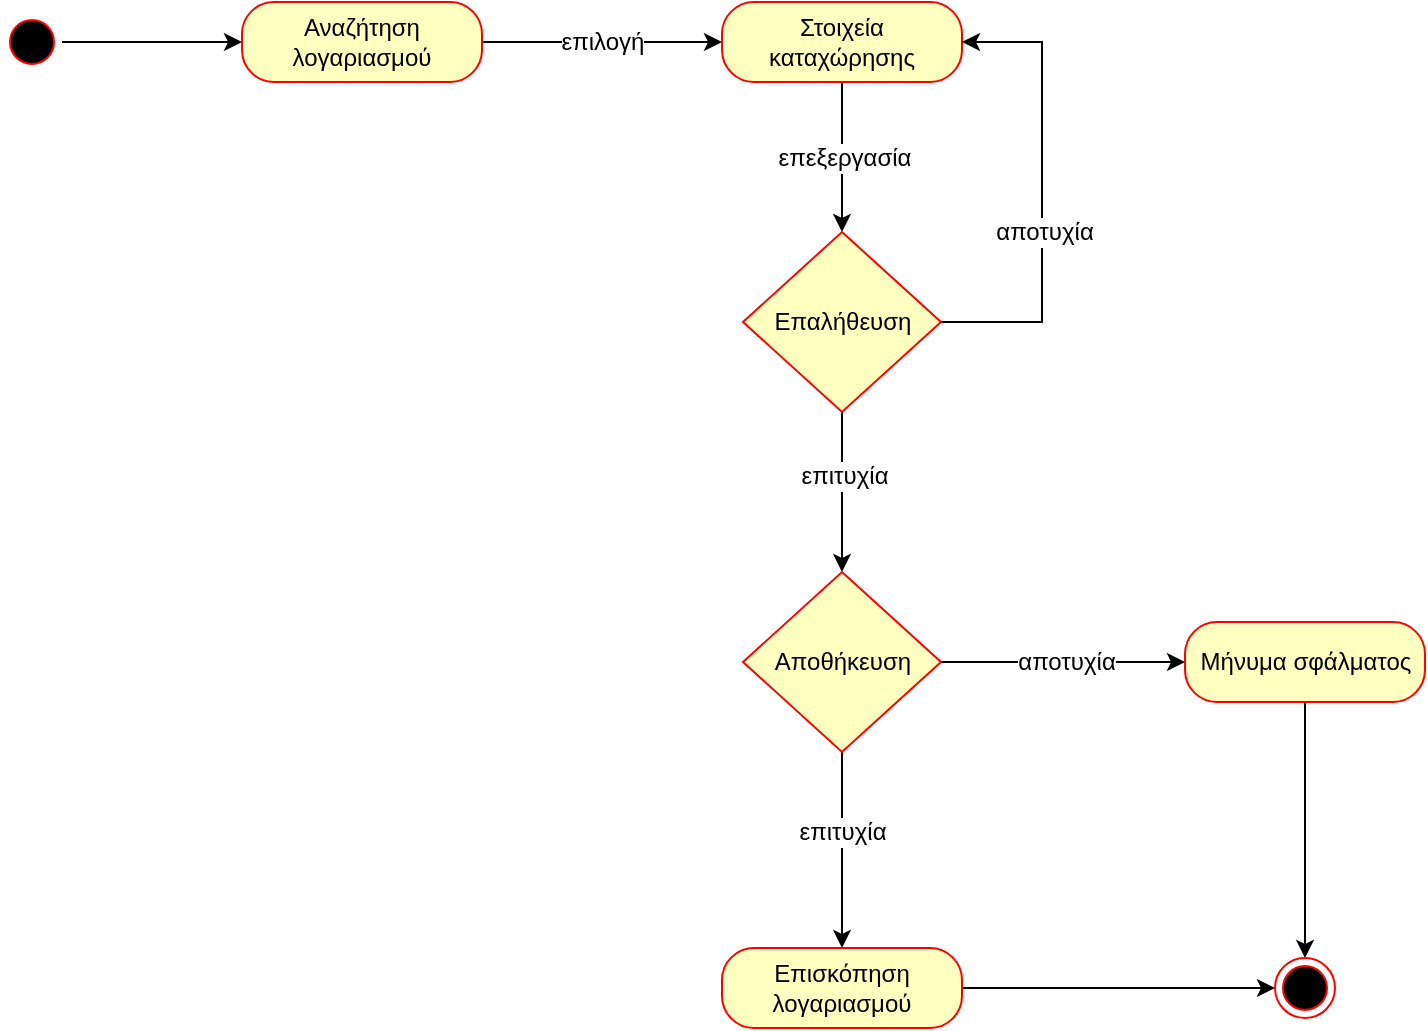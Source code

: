 <mxfile version="10.6.3" type="device"><diagram id="rhxHi1zXCJDyfWnEtTXt" name="Page-1"><mxGraphModel dx="1394" dy="715" grid="1" gridSize="10" guides="1" tooltips="1" connect="1" arrows="1" fold="1" page="1" pageScale="1" pageWidth="850" pageHeight="1100" math="0" shadow="0"><root><mxCell id="0"/><mxCell id="1" parent="0"/><mxCell id="dUwm7kWA-3fB9wWMOcjh-3" style="edgeStyle=orthogonalEdgeStyle;rounded=0;orthogonalLoop=1;jettySize=auto;html=1;exitX=1;exitY=0.5;exitDx=0;exitDy=0;" edge="1" parent="1" source="dUwm7kWA-3fB9wWMOcjh-1" target="dUwm7kWA-3fB9wWMOcjh-2"><mxGeometry relative="1" as="geometry"/></mxCell><mxCell id="dUwm7kWA-3fB9wWMOcjh-1" value="" style="ellipse;html=1;shape=startState;fillColor=#000000;strokeColor=#ff0000;" vertex="1" parent="1"><mxGeometry x="160" y="240" width="30" height="30" as="geometry"/></mxCell><mxCell id="dUwm7kWA-3fB9wWMOcjh-5" style="edgeStyle=orthogonalEdgeStyle;rounded=0;orthogonalLoop=1;jettySize=auto;html=1;exitX=1;exitY=0.5;exitDx=0;exitDy=0;entryX=0;entryY=0.5;entryDx=0;entryDy=0;" edge="1" parent="1" source="dUwm7kWA-3fB9wWMOcjh-2" target="dUwm7kWA-3fB9wWMOcjh-4"><mxGeometry relative="1" as="geometry"/></mxCell><mxCell id="dUwm7kWA-3fB9wWMOcjh-6" value="επιλογή" style="text;html=1;resizable=0;points=[];align=center;verticalAlign=middle;labelBackgroundColor=#ffffff;" vertex="1" connectable="0" parent="dUwm7kWA-3fB9wWMOcjh-5"><mxGeometry x="-0.356" y="1" relative="1" as="geometry"><mxPoint x="21.5" y="0.5" as="offset"/></mxGeometry></mxCell><mxCell id="dUwm7kWA-3fB9wWMOcjh-2" value="Αναζήτηση λογαριασμού" style="rounded=1;whiteSpace=wrap;html=1;arcSize=40;fontColor=#000000;fillColor=#ffffc0;strokeColor=#ff0000;" vertex="1" parent="1"><mxGeometry x="280" y="235" width="120" height="40" as="geometry"/></mxCell><mxCell id="dUwm7kWA-3fB9wWMOcjh-8" style="edgeStyle=orthogonalEdgeStyle;rounded=0;orthogonalLoop=1;jettySize=auto;html=1;exitX=0.5;exitY=1;exitDx=0;exitDy=0;entryX=0.5;entryY=0;entryDx=0;entryDy=0;" edge="1" parent="1" source="dUwm7kWA-3fB9wWMOcjh-4" target="dUwm7kWA-3fB9wWMOcjh-7"><mxGeometry relative="1" as="geometry"/></mxCell><mxCell id="dUwm7kWA-3fB9wWMOcjh-9" value="επεξεργασία" style="text;html=1;resizable=0;points=[];align=center;verticalAlign=middle;labelBackgroundColor=#ffffff;" vertex="1" connectable="0" parent="dUwm7kWA-3fB9wWMOcjh-8"><mxGeometry x="-0.298" y="3" relative="1" as="geometry"><mxPoint x="-2.5" y="11" as="offset"/></mxGeometry></mxCell><mxCell id="dUwm7kWA-3fB9wWMOcjh-4" value="Στοιχεία καταχώρησης" style="rounded=1;whiteSpace=wrap;html=1;arcSize=40;fontColor=#000000;fillColor=#ffffc0;strokeColor=#ff0000;" vertex="1" parent="1"><mxGeometry x="520" y="235" width="120" height="40" as="geometry"/></mxCell><mxCell id="dUwm7kWA-3fB9wWMOcjh-11" style="edgeStyle=orthogonalEdgeStyle;rounded=0;orthogonalLoop=1;jettySize=auto;html=1;exitX=1;exitY=0.5;exitDx=0;exitDy=0;entryX=1;entryY=0.5;entryDx=0;entryDy=0;" edge="1" parent="1" source="dUwm7kWA-3fB9wWMOcjh-7" target="dUwm7kWA-3fB9wWMOcjh-4"><mxGeometry relative="1" as="geometry"><Array as="points"><mxPoint x="680" y="395"/><mxPoint x="680" y="255"/></Array></mxGeometry></mxCell><mxCell id="dUwm7kWA-3fB9wWMOcjh-12" value="αποτυχία" style="text;html=1;resizable=0;points=[];align=center;verticalAlign=middle;labelBackgroundColor=#ffffff;" vertex="1" connectable="0" parent="dUwm7kWA-3fB9wWMOcjh-11"><mxGeometry x="0.266" y="2" relative="1" as="geometry"><mxPoint x="2.5" y="50" as="offset"/></mxGeometry></mxCell><mxCell id="dUwm7kWA-3fB9wWMOcjh-14" style="edgeStyle=orthogonalEdgeStyle;rounded=0;orthogonalLoop=1;jettySize=auto;html=1;exitX=0.5;exitY=1;exitDx=0;exitDy=0;entryX=0.5;entryY=0;entryDx=0;entryDy=0;" edge="1" parent="1" source="dUwm7kWA-3fB9wWMOcjh-7" target="dUwm7kWA-3fB9wWMOcjh-32"><mxGeometry relative="1" as="geometry"><mxPoint x="579.69" y="519.414" as="targetPoint"/></mxGeometry></mxCell><mxCell id="dUwm7kWA-3fB9wWMOcjh-16" value="επιτυχία" style="text;html=1;resizable=0;points=[];align=center;verticalAlign=middle;labelBackgroundColor=#ffffff;" vertex="1" connectable="0" parent="dUwm7kWA-3fB9wWMOcjh-14"><mxGeometry x="-0.211" y="1" relative="1" as="geometry"><mxPoint as="offset"/></mxGeometry></mxCell><mxCell id="dUwm7kWA-3fB9wWMOcjh-7" value="Επαλήθευση" style="rhombus;whiteSpace=wrap;html=1;fillColor=#ffffc0;strokeColor=#ff0000;" vertex="1" parent="1"><mxGeometry x="530.5" y="350" width="99" height="90" as="geometry"/></mxCell><mxCell id="dUwm7kWA-3fB9wWMOcjh-28" style="edgeStyle=orthogonalEdgeStyle;rounded=0;orthogonalLoop=1;jettySize=auto;html=1;exitX=1;exitY=0.5;exitDx=0;exitDy=0;" edge="1" parent="1" source="dUwm7kWA-3fB9wWMOcjh-32" target="dUwm7kWA-3fB9wWMOcjh-36"><mxGeometry relative="1" as="geometry"/></mxCell><mxCell id="dUwm7kWA-3fB9wWMOcjh-29" value="αποτυχία" style="text;html=1;resizable=0;points=[];align=center;verticalAlign=middle;labelBackgroundColor=#ffffff;" vertex="1" connectable="0" parent="dUwm7kWA-3fB9wWMOcjh-28"><mxGeometry x="-0.004" y="-12" relative="1" as="geometry"><mxPoint x="1" y="-12" as="offset"/></mxGeometry></mxCell><mxCell id="dUwm7kWA-3fB9wWMOcjh-30" style="edgeStyle=orthogonalEdgeStyle;rounded=0;orthogonalLoop=1;jettySize=auto;html=1;exitX=0.5;exitY=1;exitDx=0;exitDy=0;entryX=0.5;entryY=0;entryDx=0;entryDy=0;" edge="1" parent="1" source="dUwm7kWA-3fB9wWMOcjh-32" target="dUwm7kWA-3fB9wWMOcjh-34"><mxGeometry relative="1" as="geometry"/></mxCell><mxCell id="dUwm7kWA-3fB9wWMOcjh-31" value="επιτυχία" style="text;html=1;resizable=0;points=[];align=center;verticalAlign=middle;labelBackgroundColor=#ffffff;" vertex="1" connectable="0" parent="dUwm7kWA-3fB9wWMOcjh-30"><mxGeometry x="0.264" y="1" relative="1" as="geometry"><mxPoint x="-1" y="-22" as="offset"/></mxGeometry></mxCell><mxCell id="dUwm7kWA-3fB9wWMOcjh-32" value="Αποθήκευση" style="rhombus;whiteSpace=wrap;html=1;fillColor=#ffffc0;strokeColor=#ff0000;" vertex="1" parent="1"><mxGeometry x="530.5" y="520" width="99" height="90" as="geometry"/></mxCell><mxCell id="dUwm7kWA-3fB9wWMOcjh-33" style="edgeStyle=orthogonalEdgeStyle;rounded=0;orthogonalLoop=1;jettySize=auto;html=1;exitX=1;exitY=0.5;exitDx=0;exitDy=0;entryX=0;entryY=0.5;entryDx=0;entryDy=0;" edge="1" parent="1" source="dUwm7kWA-3fB9wWMOcjh-34" target="dUwm7kWA-3fB9wWMOcjh-37"><mxGeometry relative="1" as="geometry"/></mxCell><mxCell id="dUwm7kWA-3fB9wWMOcjh-34" value="Επισκόπηση λογαριασμού" style="rounded=1;whiteSpace=wrap;html=1;arcSize=40;fontColor=#000000;fillColor=#ffffc0;strokeColor=#ff0000;" vertex="1" parent="1"><mxGeometry x="520" y="708" width="120" height="40" as="geometry"/></mxCell><mxCell id="dUwm7kWA-3fB9wWMOcjh-35" style="edgeStyle=orthogonalEdgeStyle;rounded=0;orthogonalLoop=1;jettySize=auto;html=1;exitX=0.5;exitY=1;exitDx=0;exitDy=0;entryX=0.5;entryY=0;entryDx=0;entryDy=0;" edge="1" parent="1" source="dUwm7kWA-3fB9wWMOcjh-36" target="dUwm7kWA-3fB9wWMOcjh-37"><mxGeometry relative="1" as="geometry"/></mxCell><mxCell id="dUwm7kWA-3fB9wWMOcjh-36" value="Μήνυμα σφάλματος" style="rounded=1;whiteSpace=wrap;html=1;arcSize=40;fontColor=#000000;fillColor=#ffffc0;strokeColor=#ff0000;" vertex="1" parent="1"><mxGeometry x="751.5" y="545" width="120" height="40" as="geometry"/></mxCell><mxCell id="dUwm7kWA-3fB9wWMOcjh-37" value="" style="ellipse;html=1;shape=endState;fillColor=#000000;strokeColor=#ff0000;" vertex="1" parent="1"><mxGeometry x="796.5" y="713" width="30" height="30" as="geometry"/></mxCell></root></mxGraphModel></diagram></mxfile>